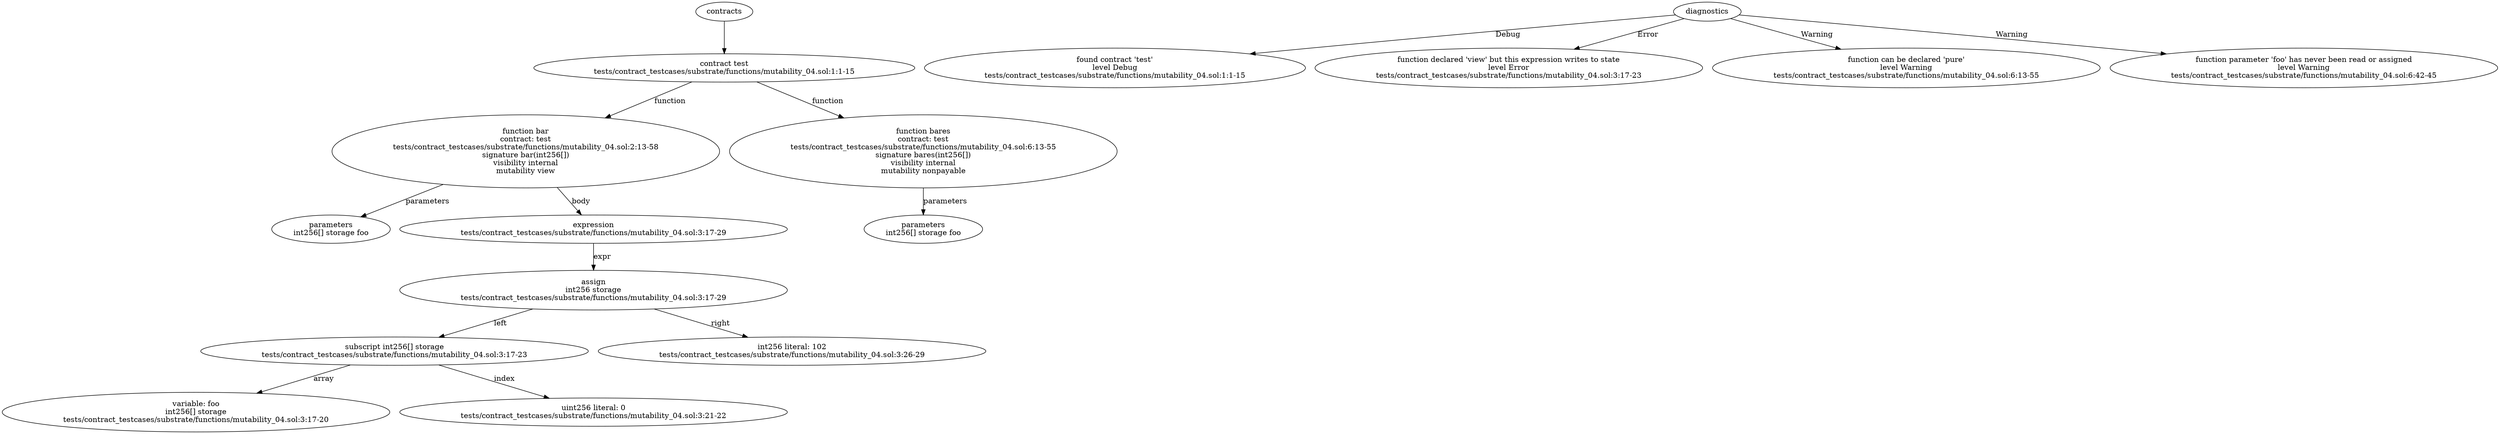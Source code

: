 strict digraph "tests/contract_testcases/substrate/functions/mutability_04.sol" {
	contract [label="contract test\ntests/contract_testcases/substrate/functions/mutability_04.sol:1:1-15"]
	bar [label="function bar\ncontract: test\ntests/contract_testcases/substrate/functions/mutability_04.sol:2:13-58\nsignature bar(int256[])\nvisibility internal\nmutability view"]
	parameters [label="parameters\nint256[] storage foo"]
	expr [label="expression\ntests/contract_testcases/substrate/functions/mutability_04.sol:3:17-29"]
	assign [label="assign\nint256 storage\ntests/contract_testcases/substrate/functions/mutability_04.sol:3:17-29"]
	subscript [label="subscript int256[] storage\ntests/contract_testcases/substrate/functions/mutability_04.sol:3:17-23"]
	variable [label="variable: foo\nint256[] storage\ntests/contract_testcases/substrate/functions/mutability_04.sol:3:17-20"]
	number_literal [label="uint256 literal: 0\ntests/contract_testcases/substrate/functions/mutability_04.sol:3:21-22"]
	number_literal_9 [label="int256 literal: 102\ntests/contract_testcases/substrate/functions/mutability_04.sol:3:26-29"]
	bares [label="function bares\ncontract: test\ntests/contract_testcases/substrate/functions/mutability_04.sol:6:13-55\nsignature bares(int256[])\nvisibility internal\nmutability nonpayable"]
	parameters_11 [label="parameters\nint256[] storage foo"]
	diagnostic [label="found contract 'test'\nlevel Debug\ntests/contract_testcases/substrate/functions/mutability_04.sol:1:1-15"]
	diagnostic_14 [label="function declared 'view' but this expression writes to state\nlevel Error\ntests/contract_testcases/substrate/functions/mutability_04.sol:3:17-23"]
	diagnostic_15 [label="function can be declared 'pure'\nlevel Warning\ntests/contract_testcases/substrate/functions/mutability_04.sol:6:13-55"]
	diagnostic_16 [label="function parameter 'foo' has never been read or assigned\nlevel Warning\ntests/contract_testcases/substrate/functions/mutability_04.sol:6:42-45"]
	contracts -> contract
	contract -> bar [label="function"]
	bar -> parameters [label="parameters"]
	bar -> expr [label="body"]
	expr -> assign [label="expr"]
	assign -> subscript [label="left"]
	subscript -> variable [label="array"]
	subscript -> number_literal [label="index"]
	assign -> number_literal_9 [label="right"]
	contract -> bares [label="function"]
	bares -> parameters_11 [label="parameters"]
	diagnostics -> diagnostic [label="Debug"]
	diagnostics -> diagnostic_14 [label="Error"]
	diagnostics -> diagnostic_15 [label="Warning"]
	diagnostics -> diagnostic_16 [label="Warning"]
}
